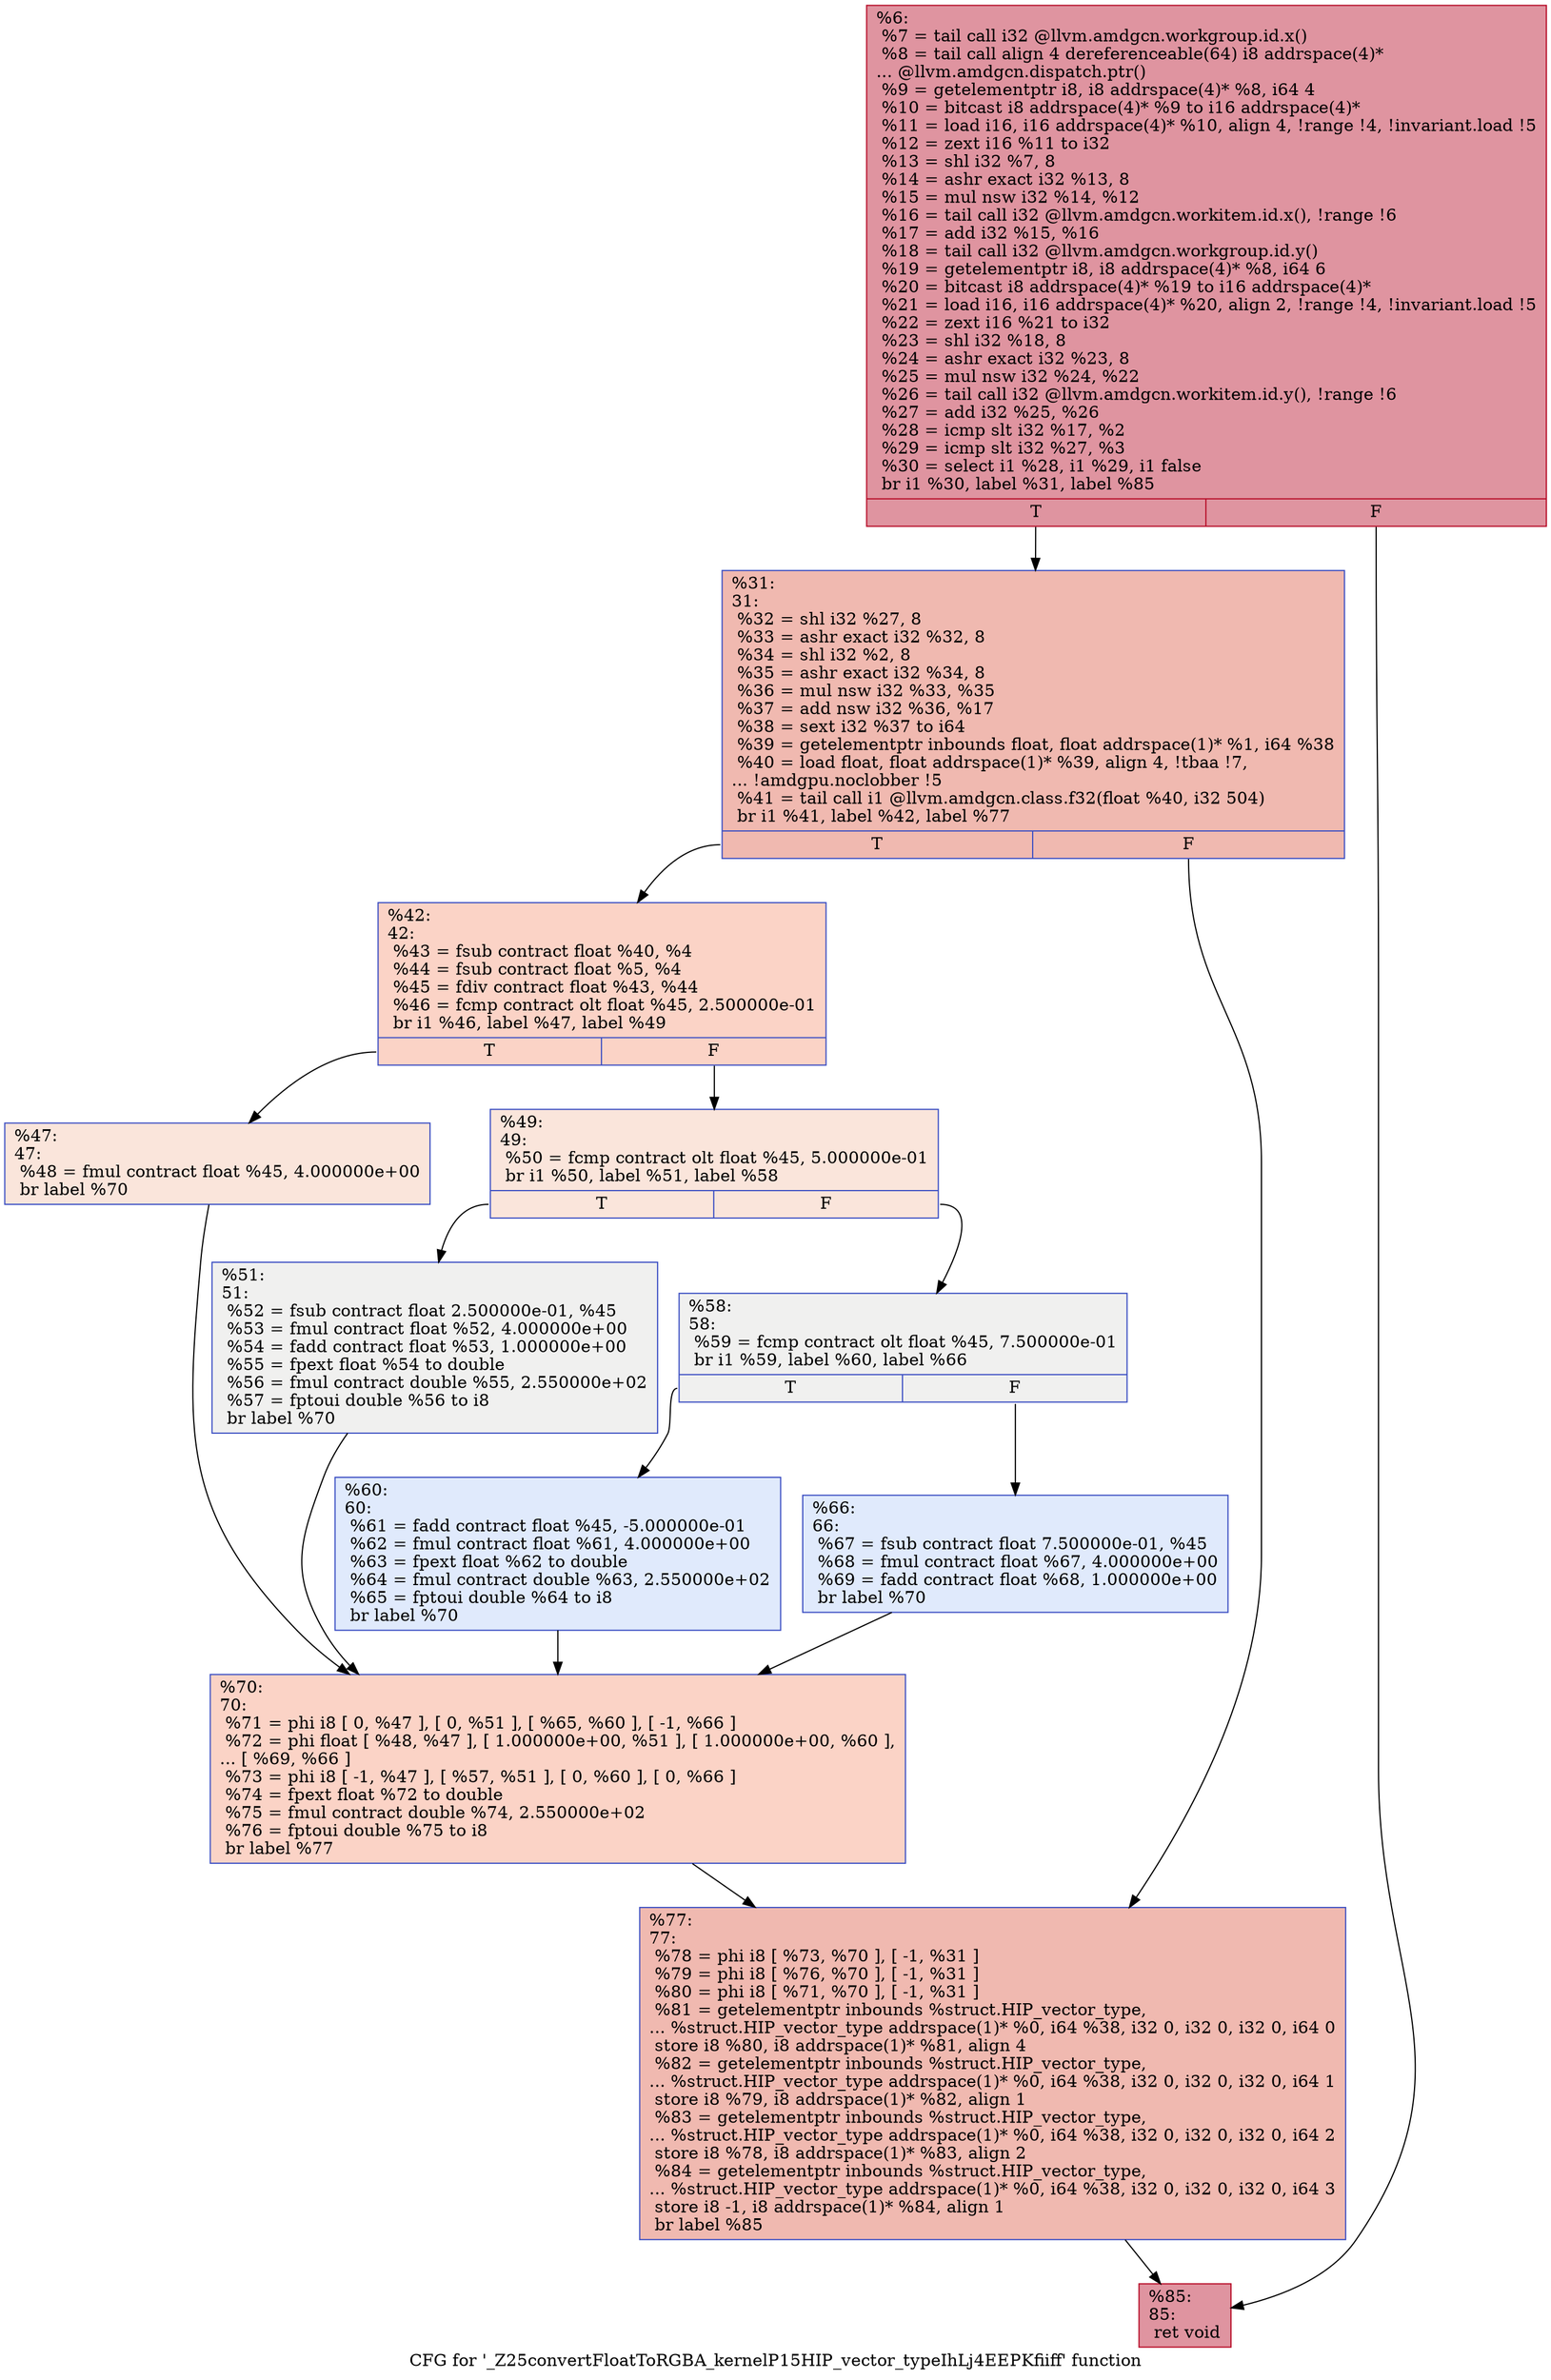 digraph "CFG for '_Z25convertFloatToRGBA_kernelP15HIP_vector_typeIhLj4EEPKfiiff' function" {
	label="CFG for '_Z25convertFloatToRGBA_kernelP15HIP_vector_typeIhLj4EEPKfiiff' function";

	Node0x4c189f0 [shape=record,color="#b70d28ff", style=filled, fillcolor="#b70d2870",label="{%6:\l  %7 = tail call i32 @llvm.amdgcn.workgroup.id.x()\l  %8 = tail call align 4 dereferenceable(64) i8 addrspace(4)*\l... @llvm.amdgcn.dispatch.ptr()\l  %9 = getelementptr i8, i8 addrspace(4)* %8, i64 4\l  %10 = bitcast i8 addrspace(4)* %9 to i16 addrspace(4)*\l  %11 = load i16, i16 addrspace(4)* %10, align 4, !range !4, !invariant.load !5\l  %12 = zext i16 %11 to i32\l  %13 = shl i32 %7, 8\l  %14 = ashr exact i32 %13, 8\l  %15 = mul nsw i32 %14, %12\l  %16 = tail call i32 @llvm.amdgcn.workitem.id.x(), !range !6\l  %17 = add i32 %15, %16\l  %18 = tail call i32 @llvm.amdgcn.workgroup.id.y()\l  %19 = getelementptr i8, i8 addrspace(4)* %8, i64 6\l  %20 = bitcast i8 addrspace(4)* %19 to i16 addrspace(4)*\l  %21 = load i16, i16 addrspace(4)* %20, align 2, !range !4, !invariant.load !5\l  %22 = zext i16 %21 to i32\l  %23 = shl i32 %18, 8\l  %24 = ashr exact i32 %23, 8\l  %25 = mul nsw i32 %24, %22\l  %26 = tail call i32 @llvm.amdgcn.workitem.id.y(), !range !6\l  %27 = add i32 %25, %26\l  %28 = icmp slt i32 %17, %2\l  %29 = icmp slt i32 %27, %3\l  %30 = select i1 %28, i1 %29, i1 false\l  br i1 %30, label %31, label %85\l|{<s0>T|<s1>F}}"];
	Node0x4c189f0:s0 -> Node0x4c1c6b0;
	Node0x4c189f0:s1 -> Node0x4c1c740;
	Node0x4c1c6b0 [shape=record,color="#3d50c3ff", style=filled, fillcolor="#de614d70",label="{%31:\l31:                                               \l  %32 = shl i32 %27, 8\l  %33 = ashr exact i32 %32, 8\l  %34 = shl i32 %2, 8\l  %35 = ashr exact i32 %34, 8\l  %36 = mul nsw i32 %33, %35\l  %37 = add nsw i32 %36, %17\l  %38 = sext i32 %37 to i64\l  %39 = getelementptr inbounds float, float addrspace(1)* %1, i64 %38\l  %40 = load float, float addrspace(1)* %39, align 4, !tbaa !7,\l... !amdgpu.noclobber !5\l  %41 = tail call i1 @llvm.amdgcn.class.f32(float %40, i32 504)\l  br i1 %41, label %42, label %77\l|{<s0>T|<s1>F}}"];
	Node0x4c1c6b0:s0 -> Node0x4c1d240;
	Node0x4c1c6b0:s1 -> Node0x4c1d2d0;
	Node0x4c1d240 [shape=record,color="#3d50c3ff", style=filled, fillcolor="#f59c7d70",label="{%42:\l42:                                               \l  %43 = fsub contract float %40, %4\l  %44 = fsub contract float %5, %4\l  %45 = fdiv contract float %43, %44\l  %46 = fcmp contract olt float %45, 2.500000e-01\l  br i1 %46, label %47, label %49\l|{<s0>T|<s1>F}}"];
	Node0x4c1d240:s0 -> Node0x4c1e060;
	Node0x4c1d240:s1 -> Node0x4c1e0f0;
	Node0x4c1e060 [shape=record,color="#3d50c3ff", style=filled, fillcolor="#f4c5ad70",label="{%47:\l47:                                               \l  %48 = fmul contract float %45, 4.000000e+00\l  br label %70\l}"];
	Node0x4c1e060 -> Node0x4c1e2c0;
	Node0x4c1e0f0 [shape=record,color="#3d50c3ff", style=filled, fillcolor="#f4c5ad70",label="{%49:\l49:                                               \l  %50 = fcmp contract olt float %45, 5.000000e-01\l  br i1 %50, label %51, label %58\l|{<s0>T|<s1>F}}"];
	Node0x4c1e0f0:s0 -> Node0x4c1e450;
	Node0x4c1e0f0:s1 -> Node0x4c1e4e0;
	Node0x4c1e450 [shape=record,color="#3d50c3ff", style=filled, fillcolor="#dedcdb70",label="{%51:\l51:                                               \l  %52 = fsub contract float 2.500000e-01, %45\l  %53 = fmul contract float %52, 4.000000e+00\l  %54 = fadd contract float %53, 1.000000e+00\l  %55 = fpext float %54 to double\l  %56 = fmul contract double %55, 2.550000e+02\l  %57 = fptoui double %56 to i8\l  br label %70\l}"];
	Node0x4c1e450 -> Node0x4c1e2c0;
	Node0x4c1e4e0 [shape=record,color="#3d50c3ff", style=filled, fillcolor="#dedcdb70",label="{%58:\l58:                                               \l  %59 = fcmp contract olt float %45, 7.500000e-01\l  br i1 %59, label %60, label %66\l|{<s0>T|<s1>F}}"];
	Node0x4c1e4e0:s0 -> Node0x4c1ea80;
	Node0x4c1e4e0:s1 -> Node0x4c1eb10;
	Node0x4c1ea80 [shape=record,color="#3d50c3ff", style=filled, fillcolor="#b9d0f970",label="{%60:\l60:                                               \l  %61 = fadd contract float %45, -5.000000e-01\l  %62 = fmul contract float %61, 4.000000e+00\l  %63 = fpext float %62 to double\l  %64 = fmul contract double %63, 2.550000e+02\l  %65 = fptoui double %64 to i8\l  br label %70\l}"];
	Node0x4c1ea80 -> Node0x4c1e2c0;
	Node0x4c1eb10 [shape=record,color="#3d50c3ff", style=filled, fillcolor="#b9d0f970",label="{%66:\l66:                                               \l  %67 = fsub contract float 7.500000e-01, %45\l  %68 = fmul contract float %67, 4.000000e+00\l  %69 = fadd contract float %68, 1.000000e+00\l  br label %70\l}"];
	Node0x4c1eb10 -> Node0x4c1e2c0;
	Node0x4c1e2c0 [shape=record,color="#3d50c3ff", style=filled, fillcolor="#f59c7d70",label="{%70:\l70:                                               \l  %71 = phi i8 [ 0, %47 ], [ 0, %51 ], [ %65, %60 ], [ -1, %66 ]\l  %72 = phi float [ %48, %47 ], [ 1.000000e+00, %51 ], [ 1.000000e+00, %60 ],\l... [ %69, %66 ]\l  %73 = phi i8 [ -1, %47 ], [ %57, %51 ], [ 0, %60 ], [ 0, %66 ]\l  %74 = fpext float %72 to double\l  %75 = fmul contract double %74, 2.550000e+02\l  %76 = fptoui double %75 to i8\l  br label %77\l}"];
	Node0x4c1e2c0 -> Node0x4c1d2d0;
	Node0x4c1d2d0 [shape=record,color="#3d50c3ff", style=filled, fillcolor="#de614d70",label="{%77:\l77:                                               \l  %78 = phi i8 [ %73, %70 ], [ -1, %31 ]\l  %79 = phi i8 [ %76, %70 ], [ -1, %31 ]\l  %80 = phi i8 [ %71, %70 ], [ -1, %31 ]\l  %81 = getelementptr inbounds %struct.HIP_vector_type,\l... %struct.HIP_vector_type addrspace(1)* %0, i64 %38, i32 0, i32 0, i32 0, i64 0\l  store i8 %80, i8 addrspace(1)* %81, align 4\l  %82 = getelementptr inbounds %struct.HIP_vector_type,\l... %struct.HIP_vector_type addrspace(1)* %0, i64 %38, i32 0, i32 0, i32 0, i64 1\l  store i8 %79, i8 addrspace(1)* %82, align 1\l  %83 = getelementptr inbounds %struct.HIP_vector_type,\l... %struct.HIP_vector_type addrspace(1)* %0, i64 %38, i32 0, i32 0, i32 0, i64 2\l  store i8 %78, i8 addrspace(1)* %83, align 2\l  %84 = getelementptr inbounds %struct.HIP_vector_type,\l... %struct.HIP_vector_type addrspace(1)* %0, i64 %38, i32 0, i32 0, i32 0, i64 3\l  store i8 -1, i8 addrspace(1)* %84, align 1\l  br label %85\l}"];
	Node0x4c1d2d0 -> Node0x4c1c740;
	Node0x4c1c740 [shape=record,color="#b70d28ff", style=filled, fillcolor="#b70d2870",label="{%85:\l85:                                               \l  ret void\l}"];
}
